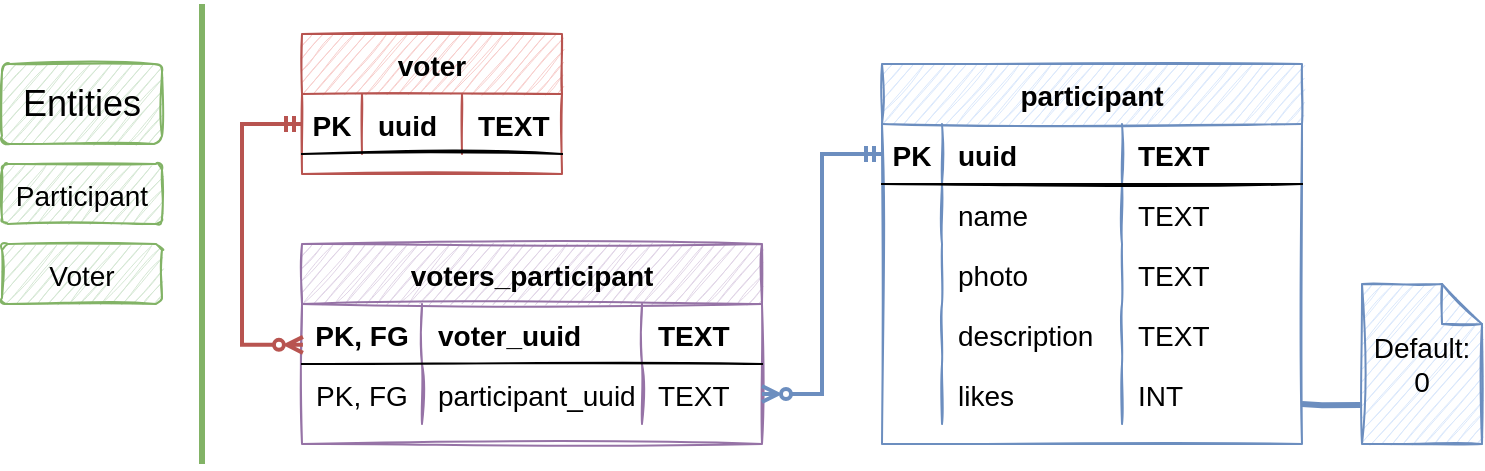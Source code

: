 <mxfile version="20.2.8" type="github">
  <diagram id="3Alk2RVXmN2B8XhZHWVM" name="Page-1">
    <mxGraphModel dx="573" dy="543" grid="1" gridSize="10" guides="1" tooltips="1" connect="1" arrows="1" fold="1" page="1" pageScale="1" pageWidth="850" pageHeight="1100" math="0" shadow="0">
      <root>
        <mxCell id="0" />
        <mxCell id="1" parent="0" />
        <mxCell id="Qx3OsohBHnWMwSqAmt1C-1" value="&lt;font style=&quot;font-size: 18px;&quot;&gt;Entities&lt;/font&gt;" style="rounded=1;arcSize=10;whiteSpace=wrap;html=1;align=center;sketch=1;fillColor=#d5e8d4;strokeColor=#82b366;" vertex="1" parent="1">
          <mxGeometry x="30" y="40" width="80" height="40" as="geometry" />
        </mxCell>
        <mxCell id="Qx3OsohBHnWMwSqAmt1C-2" value="&lt;font style=&quot;font-size: 14px;&quot;&gt;Participant&lt;/font&gt;" style="rounded=1;arcSize=10;whiteSpace=wrap;html=1;align=center;sketch=1;fontSize=18;fillColor=#d5e8d4;strokeColor=#82b366;" vertex="1" parent="1">
          <mxGeometry x="30" y="90" width="80" height="30" as="geometry" />
        </mxCell>
        <mxCell id="Qx3OsohBHnWMwSqAmt1C-3" value="&lt;span style=&quot;font-size: 14px;&quot;&gt;Voter&lt;/span&gt;" style="rounded=1;arcSize=10;whiteSpace=wrap;html=1;align=center;sketch=1;fontSize=18;fillColor=#d5e8d4;strokeColor=#82b366;" vertex="1" parent="1">
          <mxGeometry x="30" y="130" width="80" height="30" as="geometry" />
        </mxCell>
        <mxCell id="Qx3OsohBHnWMwSqAmt1C-4" value="" style="endArrow=none;html=1;rounded=0;fontSize=14;fillColor=#d5e8d4;strokeColor=#82b366;strokeWidth=3;" edge="1" parent="1">
          <mxGeometry width="50" height="50" relative="1" as="geometry">
            <mxPoint x="130" y="240" as="sourcePoint" />
            <mxPoint x="130" y="10" as="targetPoint" />
          </mxGeometry>
        </mxCell>
        <mxCell id="Qx3OsohBHnWMwSqAmt1C-5" value="participant" style="shape=table;startSize=30;container=1;collapsible=1;childLayout=tableLayout;fixedRows=1;rowLines=0;fontStyle=1;align=center;resizeLast=1;sketch=1;fontSize=14;fillColor=#dae8fc;strokeColor=#6c8ebf;" vertex="1" parent="1">
          <mxGeometry x="470" y="40" width="210" height="190" as="geometry" />
        </mxCell>
        <mxCell id="Qx3OsohBHnWMwSqAmt1C-6" value="" style="shape=tableRow;horizontal=0;startSize=0;swimlaneHead=0;swimlaneBody=0;fillColor=none;collapsible=0;dropTarget=0;points=[[0,0.5],[1,0.5]];portConstraint=eastwest;top=0;left=0;right=0;bottom=1;sketch=1;fontSize=14;" vertex="1" parent="Qx3OsohBHnWMwSqAmt1C-5">
          <mxGeometry y="30" width="210" height="30" as="geometry" />
        </mxCell>
        <mxCell id="Qx3OsohBHnWMwSqAmt1C-7" value="PK" style="shape=partialRectangle;connectable=0;fillColor=none;top=0;left=0;bottom=0;right=0;fontStyle=1;overflow=hidden;sketch=1;fontSize=14;" vertex="1" parent="Qx3OsohBHnWMwSqAmt1C-6">
          <mxGeometry width="30" height="30" as="geometry">
            <mxRectangle width="30" height="30" as="alternateBounds" />
          </mxGeometry>
        </mxCell>
        <mxCell id="Qx3OsohBHnWMwSqAmt1C-8" value="uuid" style="shape=partialRectangle;connectable=0;fillColor=none;top=0;left=0;bottom=0;right=0;align=left;spacingLeft=6;fontStyle=1;overflow=hidden;sketch=1;fontSize=14;" vertex="1" parent="Qx3OsohBHnWMwSqAmt1C-6">
          <mxGeometry x="30" width="90" height="30" as="geometry">
            <mxRectangle width="90" height="30" as="alternateBounds" />
          </mxGeometry>
        </mxCell>
        <mxCell id="Qx3OsohBHnWMwSqAmt1C-23" value="TEXT" style="shape=partialRectangle;connectable=0;fillColor=none;top=0;left=0;bottom=0;right=0;align=left;spacingLeft=6;fontStyle=1;overflow=hidden;sketch=1;fontSize=14;" vertex="1" parent="Qx3OsohBHnWMwSqAmt1C-6">
          <mxGeometry x="120" width="90" height="30" as="geometry">
            <mxRectangle width="90" height="30" as="alternateBounds" />
          </mxGeometry>
        </mxCell>
        <mxCell id="Qx3OsohBHnWMwSqAmt1C-9" value="" style="shape=tableRow;horizontal=0;startSize=0;swimlaneHead=0;swimlaneBody=0;fillColor=none;collapsible=0;dropTarget=0;points=[[0,0.5],[1,0.5]];portConstraint=eastwest;top=0;left=0;right=0;bottom=0;sketch=1;fontSize=14;" vertex="1" parent="Qx3OsohBHnWMwSqAmt1C-5">
          <mxGeometry y="60" width="210" height="30" as="geometry" />
        </mxCell>
        <mxCell id="Qx3OsohBHnWMwSqAmt1C-10" value="" style="shape=partialRectangle;connectable=0;fillColor=none;top=0;left=0;bottom=0;right=0;editable=1;overflow=hidden;sketch=1;fontSize=14;" vertex="1" parent="Qx3OsohBHnWMwSqAmt1C-9">
          <mxGeometry width="30" height="30" as="geometry">
            <mxRectangle width="30" height="30" as="alternateBounds" />
          </mxGeometry>
        </mxCell>
        <mxCell id="Qx3OsohBHnWMwSqAmt1C-11" value="name" style="shape=partialRectangle;connectable=0;fillColor=none;top=0;left=0;bottom=0;right=0;align=left;spacingLeft=6;overflow=hidden;sketch=1;fontSize=14;" vertex="1" parent="Qx3OsohBHnWMwSqAmt1C-9">
          <mxGeometry x="30" width="90" height="30" as="geometry">
            <mxRectangle width="90" height="30" as="alternateBounds" />
          </mxGeometry>
        </mxCell>
        <mxCell id="Qx3OsohBHnWMwSqAmt1C-24" value="TEXT" style="shape=partialRectangle;connectable=0;fillColor=none;top=0;left=0;bottom=0;right=0;align=left;spacingLeft=6;overflow=hidden;sketch=1;fontSize=14;" vertex="1" parent="Qx3OsohBHnWMwSqAmt1C-9">
          <mxGeometry x="120" width="90" height="30" as="geometry">
            <mxRectangle width="90" height="30" as="alternateBounds" />
          </mxGeometry>
        </mxCell>
        <mxCell id="Qx3OsohBHnWMwSqAmt1C-12" value="" style="shape=tableRow;horizontal=0;startSize=0;swimlaneHead=0;swimlaneBody=0;fillColor=none;collapsible=0;dropTarget=0;points=[[0,0.5],[1,0.5]];portConstraint=eastwest;top=0;left=0;right=0;bottom=0;sketch=1;fontSize=14;" vertex="1" parent="Qx3OsohBHnWMwSqAmt1C-5">
          <mxGeometry y="90" width="210" height="30" as="geometry" />
        </mxCell>
        <mxCell id="Qx3OsohBHnWMwSqAmt1C-13" value="" style="shape=partialRectangle;connectable=0;fillColor=none;top=0;left=0;bottom=0;right=0;editable=1;overflow=hidden;sketch=1;fontSize=14;" vertex="1" parent="Qx3OsohBHnWMwSqAmt1C-12">
          <mxGeometry width="30" height="30" as="geometry">
            <mxRectangle width="30" height="30" as="alternateBounds" />
          </mxGeometry>
        </mxCell>
        <mxCell id="Qx3OsohBHnWMwSqAmt1C-14" value="photo" style="shape=partialRectangle;connectable=0;fillColor=none;top=0;left=0;bottom=0;right=0;align=left;spacingLeft=6;overflow=hidden;sketch=1;fontSize=14;" vertex="1" parent="Qx3OsohBHnWMwSqAmt1C-12">
          <mxGeometry x="30" width="90" height="30" as="geometry">
            <mxRectangle width="90" height="30" as="alternateBounds" />
          </mxGeometry>
        </mxCell>
        <mxCell id="Qx3OsohBHnWMwSqAmt1C-25" value="TEXT" style="shape=partialRectangle;connectable=0;fillColor=none;top=0;left=0;bottom=0;right=0;align=left;spacingLeft=6;overflow=hidden;sketch=1;fontSize=14;" vertex="1" parent="Qx3OsohBHnWMwSqAmt1C-12">
          <mxGeometry x="120" width="90" height="30" as="geometry">
            <mxRectangle width="90" height="30" as="alternateBounds" />
          </mxGeometry>
        </mxCell>
        <mxCell id="Qx3OsohBHnWMwSqAmt1C-15" value="" style="shape=tableRow;horizontal=0;startSize=0;swimlaneHead=0;swimlaneBody=0;fillColor=none;collapsible=0;dropTarget=0;points=[[0,0.5],[1,0.5]];portConstraint=eastwest;top=0;left=0;right=0;bottom=0;sketch=1;fontSize=14;" vertex="1" parent="Qx3OsohBHnWMwSqAmt1C-5">
          <mxGeometry y="120" width="210" height="30" as="geometry" />
        </mxCell>
        <mxCell id="Qx3OsohBHnWMwSqAmt1C-16" value="" style="shape=partialRectangle;connectable=0;fillColor=none;top=0;left=0;bottom=0;right=0;editable=1;overflow=hidden;sketch=1;fontSize=14;" vertex="1" parent="Qx3OsohBHnWMwSqAmt1C-15">
          <mxGeometry width="30" height="30" as="geometry">
            <mxRectangle width="30" height="30" as="alternateBounds" />
          </mxGeometry>
        </mxCell>
        <mxCell id="Qx3OsohBHnWMwSqAmt1C-17" value="description" style="shape=partialRectangle;connectable=0;fillColor=none;top=0;left=0;bottom=0;right=0;align=left;spacingLeft=6;overflow=hidden;sketch=1;fontSize=14;" vertex="1" parent="Qx3OsohBHnWMwSqAmt1C-15">
          <mxGeometry x="30" width="90" height="30" as="geometry">
            <mxRectangle width="90" height="30" as="alternateBounds" />
          </mxGeometry>
        </mxCell>
        <mxCell id="Qx3OsohBHnWMwSqAmt1C-26" value="TEXT" style="shape=partialRectangle;connectable=0;fillColor=none;top=0;left=0;bottom=0;right=0;align=left;spacingLeft=6;overflow=hidden;sketch=1;fontSize=14;" vertex="1" parent="Qx3OsohBHnWMwSqAmt1C-15">
          <mxGeometry x="120" width="90" height="30" as="geometry">
            <mxRectangle width="90" height="30" as="alternateBounds" />
          </mxGeometry>
        </mxCell>
        <mxCell id="Qx3OsohBHnWMwSqAmt1C-18" style="shape=tableRow;horizontal=0;startSize=0;swimlaneHead=0;swimlaneBody=0;fillColor=none;collapsible=0;dropTarget=0;points=[[0,0.5],[1,0.5]];portConstraint=eastwest;top=0;left=0;right=0;bottom=0;sketch=1;fontSize=14;" vertex="1" parent="Qx3OsohBHnWMwSqAmt1C-5">
          <mxGeometry y="150" width="210" height="30" as="geometry" />
        </mxCell>
        <mxCell id="Qx3OsohBHnWMwSqAmt1C-19" style="shape=partialRectangle;connectable=0;fillColor=none;top=0;left=0;bottom=0;right=0;editable=1;overflow=hidden;sketch=1;fontSize=14;" vertex="1" parent="Qx3OsohBHnWMwSqAmt1C-18">
          <mxGeometry width="30" height="30" as="geometry">
            <mxRectangle width="30" height="30" as="alternateBounds" />
          </mxGeometry>
        </mxCell>
        <mxCell id="Qx3OsohBHnWMwSqAmt1C-20" value="likes" style="shape=partialRectangle;connectable=0;fillColor=none;top=0;left=0;bottom=0;right=0;align=left;spacingLeft=6;overflow=hidden;sketch=1;fontSize=14;" vertex="1" parent="Qx3OsohBHnWMwSqAmt1C-18">
          <mxGeometry x="30" width="90" height="30" as="geometry">
            <mxRectangle width="90" height="30" as="alternateBounds" />
          </mxGeometry>
        </mxCell>
        <mxCell id="Qx3OsohBHnWMwSqAmt1C-27" value="INT" style="shape=partialRectangle;connectable=0;fillColor=none;top=0;left=0;bottom=0;right=0;align=left;spacingLeft=6;overflow=hidden;sketch=1;fontSize=14;" vertex="1" parent="Qx3OsohBHnWMwSqAmt1C-18">
          <mxGeometry x="120" width="90" height="30" as="geometry">
            <mxRectangle width="90" height="30" as="alternateBounds" />
          </mxGeometry>
        </mxCell>
        <mxCell id="Qx3OsohBHnWMwSqAmt1C-22" style="edgeStyle=orthogonalEdgeStyle;rounded=0;orthogonalLoop=1;jettySize=auto;html=1;strokeWidth=3;fontSize=14;exitX=-0.012;exitY=0.757;exitDx=0;exitDy=0;exitPerimeter=0;jumpSize=6;endSize=0;startSize=0;fillColor=#dae8fc;strokeColor=#6c8ebf;endArrow=none;endFill=0;" edge="1" parent="1" source="Qx3OsohBHnWMwSqAmt1C-21">
          <mxGeometry relative="1" as="geometry">
            <mxPoint x="680" y="210" as="targetPoint" />
            <Array as="points">
              <mxPoint x="690" y="211" />
              <mxPoint x="680" y="210" />
            </Array>
          </mxGeometry>
        </mxCell>
        <mxCell id="Qx3OsohBHnWMwSqAmt1C-21" value="Default: 0" style="shape=note;size=20;whiteSpace=wrap;html=1;sketch=1;fontSize=14;fillColor=#dae8fc;strokeColor=#6c8ebf;" vertex="1" parent="1">
          <mxGeometry x="710" y="150" width="60" height="80" as="geometry" />
        </mxCell>
        <mxCell id="Qx3OsohBHnWMwSqAmt1C-28" value="voter" style="shape=table;startSize=30;container=1;collapsible=1;childLayout=tableLayout;fixedRows=1;rowLines=0;fontStyle=1;align=center;resizeLast=1;sketch=1;fontSize=14;fillColor=#f8cecc;strokeColor=#b85450;" vertex="1" parent="1">
          <mxGeometry x="180" y="25" width="130" height="70" as="geometry" />
        </mxCell>
        <mxCell id="Qx3OsohBHnWMwSqAmt1C-29" value="" style="shape=tableRow;horizontal=0;startSize=0;swimlaneHead=0;swimlaneBody=0;fillColor=none;collapsible=0;dropTarget=0;points=[[0,0.5],[1,0.5]];portConstraint=eastwest;top=0;left=0;right=0;bottom=1;sketch=1;fontSize=14;" vertex="1" parent="Qx3OsohBHnWMwSqAmt1C-28">
          <mxGeometry y="30" width="130" height="30" as="geometry" />
        </mxCell>
        <mxCell id="Qx3OsohBHnWMwSqAmt1C-30" value="PK" style="shape=partialRectangle;connectable=0;fillColor=none;top=0;left=0;bottom=0;right=0;fontStyle=1;overflow=hidden;sketch=1;fontSize=14;" vertex="1" parent="Qx3OsohBHnWMwSqAmt1C-29">
          <mxGeometry width="30" height="30" as="geometry">
            <mxRectangle width="30" height="30" as="alternateBounds" />
          </mxGeometry>
        </mxCell>
        <mxCell id="Qx3OsohBHnWMwSqAmt1C-31" value="uuid" style="shape=partialRectangle;connectable=0;fillColor=none;top=0;left=0;bottom=0;right=0;align=left;spacingLeft=6;fontStyle=1;overflow=hidden;sketch=1;fontSize=14;" vertex="1" parent="Qx3OsohBHnWMwSqAmt1C-29">
          <mxGeometry x="30" width="50" height="30" as="geometry">
            <mxRectangle width="50" height="30" as="alternateBounds" />
          </mxGeometry>
        </mxCell>
        <mxCell id="Qx3OsohBHnWMwSqAmt1C-32" value="TEXT" style="shape=partialRectangle;connectable=0;fillColor=none;top=0;left=0;bottom=0;right=0;align=left;spacingLeft=6;fontStyle=1;overflow=hidden;sketch=1;fontSize=14;" vertex="1" parent="Qx3OsohBHnWMwSqAmt1C-29">
          <mxGeometry x="80" width="50" height="30" as="geometry">
            <mxRectangle width="50" height="30" as="alternateBounds" />
          </mxGeometry>
        </mxCell>
        <mxCell id="Qx3OsohBHnWMwSqAmt1C-70" value="voters_participant" style="shape=table;startSize=30;container=1;collapsible=1;childLayout=tableLayout;fixedRows=1;rowLines=0;fontStyle=1;align=center;resizeLast=1;sketch=1;fontSize=14;fillColor=#e1d5e7;strokeColor=#9673a6;" vertex="1" parent="1">
          <mxGeometry x="180" y="130" width="230" height="100" as="geometry" />
        </mxCell>
        <mxCell id="Qx3OsohBHnWMwSqAmt1C-71" value="" style="shape=tableRow;horizontal=0;startSize=0;swimlaneHead=0;swimlaneBody=0;fillColor=none;collapsible=0;dropTarget=0;points=[[0,0.5],[1,0.5]];portConstraint=eastwest;top=0;left=0;right=0;bottom=1;sketch=1;fontSize=14;" vertex="1" parent="Qx3OsohBHnWMwSqAmt1C-70">
          <mxGeometry y="30" width="230" height="30" as="geometry" />
        </mxCell>
        <mxCell id="Qx3OsohBHnWMwSqAmt1C-72" value="PK, FG" style="shape=partialRectangle;connectable=0;fillColor=none;top=0;left=0;bottom=0;right=0;fontStyle=1;overflow=hidden;sketch=1;fontSize=14;" vertex="1" parent="Qx3OsohBHnWMwSqAmt1C-71">
          <mxGeometry width="60" height="30" as="geometry">
            <mxRectangle width="60" height="30" as="alternateBounds" />
          </mxGeometry>
        </mxCell>
        <mxCell id="Qx3OsohBHnWMwSqAmt1C-73" value="voter_uuid" style="shape=partialRectangle;connectable=0;fillColor=none;top=0;left=0;bottom=0;right=0;align=left;spacingLeft=6;fontStyle=1;overflow=hidden;sketch=1;fontSize=14;" vertex="1" parent="Qx3OsohBHnWMwSqAmt1C-71">
          <mxGeometry x="60" width="110" height="30" as="geometry">
            <mxRectangle width="110" height="30" as="alternateBounds" />
          </mxGeometry>
        </mxCell>
        <mxCell id="Qx3OsohBHnWMwSqAmt1C-74" value="TEXT" style="shape=partialRectangle;connectable=0;fillColor=none;top=0;left=0;bottom=0;right=0;align=left;spacingLeft=6;fontStyle=1;overflow=hidden;sketch=1;fontSize=14;" vertex="1" parent="Qx3OsohBHnWMwSqAmt1C-71">
          <mxGeometry x="170" width="60" height="30" as="geometry">
            <mxRectangle width="60" height="30" as="alternateBounds" />
          </mxGeometry>
        </mxCell>
        <mxCell id="Qx3OsohBHnWMwSqAmt1C-76" value="" style="shape=tableRow;horizontal=0;startSize=0;swimlaneHead=0;swimlaneBody=0;fillColor=none;collapsible=0;dropTarget=0;points=[[0,0.5],[1,0.5]];portConstraint=eastwest;top=0;left=0;right=0;bottom=0;sketch=1;fontSize=14;" vertex="1" parent="Qx3OsohBHnWMwSqAmt1C-70">
          <mxGeometry y="60" width="230" height="30" as="geometry" />
        </mxCell>
        <mxCell id="Qx3OsohBHnWMwSqAmt1C-77" value="PK, FG" style="shape=partialRectangle;connectable=0;fillColor=none;top=0;left=0;bottom=0;right=0;editable=1;overflow=hidden;sketch=1;fontSize=14;" vertex="1" parent="Qx3OsohBHnWMwSqAmt1C-76">
          <mxGeometry width="60" height="30" as="geometry">
            <mxRectangle width="60" height="30" as="alternateBounds" />
          </mxGeometry>
        </mxCell>
        <mxCell id="Qx3OsohBHnWMwSqAmt1C-78" value="participant_uuid" style="shape=partialRectangle;connectable=0;fillColor=none;top=0;left=0;bottom=0;right=0;align=left;spacingLeft=6;overflow=hidden;sketch=1;fontSize=14;" vertex="1" parent="Qx3OsohBHnWMwSqAmt1C-76">
          <mxGeometry x="60" width="110" height="30" as="geometry">
            <mxRectangle width="110" height="30" as="alternateBounds" />
          </mxGeometry>
        </mxCell>
        <mxCell id="Qx3OsohBHnWMwSqAmt1C-79" value="TEXT" style="shape=partialRectangle;connectable=0;fillColor=none;top=0;left=0;bottom=0;right=0;align=left;spacingLeft=6;overflow=hidden;sketch=1;fontSize=14;" vertex="1" parent="Qx3OsohBHnWMwSqAmt1C-76">
          <mxGeometry x="170" width="60" height="30" as="geometry">
            <mxRectangle width="60" height="30" as="alternateBounds" />
          </mxGeometry>
        </mxCell>
        <mxCell id="Qx3OsohBHnWMwSqAmt1C-93" style="edgeStyle=orthogonalEdgeStyle;rounded=0;jumpSize=6;orthogonalLoop=1;jettySize=auto;html=1;entryX=0.002;entryY=0.681;entryDx=0;entryDy=0;entryPerimeter=0;strokeWidth=2;fontSize=14;startArrow=ERmandOne;startFill=0;endArrow=ERzeroToMany;endFill=0;startSize=5;endSize=5;fillColor=#f8cecc;strokeColor=#b85450;" edge="1" parent="1" source="Qx3OsohBHnWMwSqAmt1C-29" target="Qx3OsohBHnWMwSqAmt1C-71">
          <mxGeometry relative="1" as="geometry">
            <Array as="points">
              <mxPoint x="150" y="70" />
              <mxPoint x="150" y="180" />
            </Array>
          </mxGeometry>
        </mxCell>
        <mxCell id="Qx3OsohBHnWMwSqAmt1C-94" style="edgeStyle=orthogonalEdgeStyle;rounded=0;jumpSize=6;orthogonalLoop=1;jettySize=auto;html=1;entryX=0;entryY=0.5;entryDx=0;entryDy=0;strokeWidth=2;fontSize=14;startArrow=ERzeroToMany;startFill=0;endArrow=ERmandOne;endFill=0;startSize=5;endSize=5;fillColor=#dae8fc;strokeColor=#6c8ebf;" edge="1" parent="1" source="Qx3OsohBHnWMwSqAmt1C-76" target="Qx3OsohBHnWMwSqAmt1C-6">
          <mxGeometry relative="1" as="geometry">
            <Array as="points">
              <mxPoint x="440" y="205" />
              <mxPoint x="440" y="85" />
            </Array>
          </mxGeometry>
        </mxCell>
      </root>
    </mxGraphModel>
  </diagram>
</mxfile>
